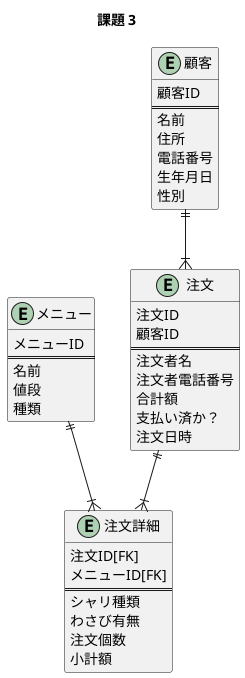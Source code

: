 @startuml
  title 課題 3
  entity "メニュー" {
    メニューID
    ==
    名前
    値段
    種類
  }

  entity "注文" {
    注文ID
    顧客ID
    ==
    注文者名
    注文者電話番号
    合計額
    支払い済か？
    注文日時
  }

  entity "注文詳細" {
    注文ID[FK]
    メニューID[FK]
    ==
    シャリ種類
    わさび有無
    注文個数
    小計額
  }

  entity "顧客" {
    顧客ID
    ==
    名前
    住所
    電話番号
    生年月日
    性別
  }

  注文 ||--|{ 注文詳細
  メニュー ||--|{ 注文詳細
  顧客 ||--|{ 注文
@enduml
